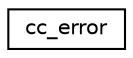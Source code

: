digraph "Graphical Class Hierarchy"
{
 // LATEX_PDF_SIZE
  edge [fontname="Helvetica",fontsize="10",labelfontname="Helvetica",labelfontsize="10"];
  node [fontname="Helvetica",fontsize="10",shape=record];
  rankdir="LR";
  Node0 [label="cc_error",height=0.2,width=0.4,color="black", fillcolor="white", style="filled",URL="$structcc__error.html",tooltip=" "];
}
